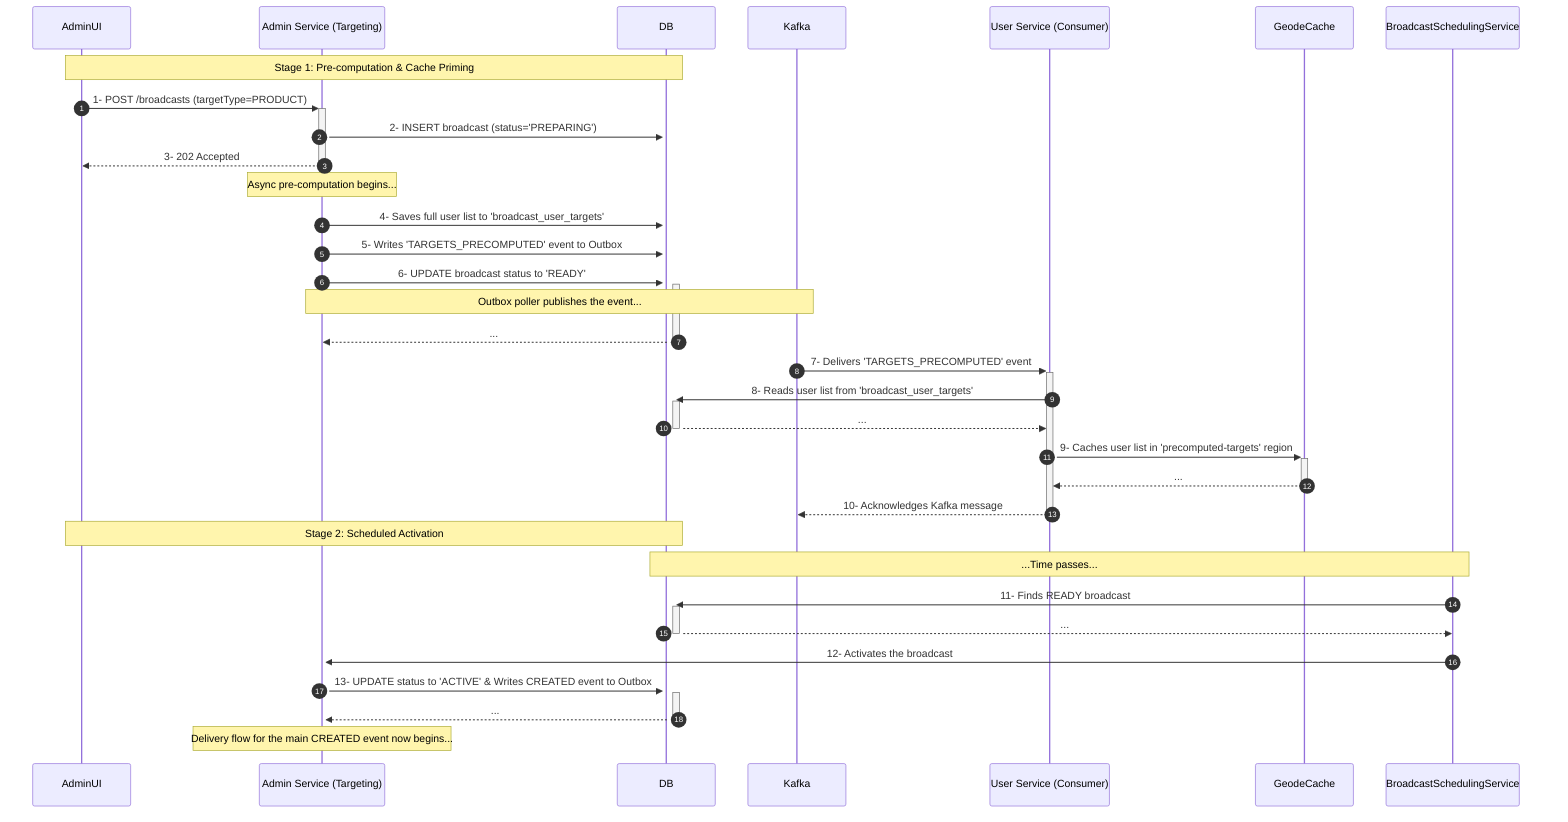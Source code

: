 sequenceDiagram
    autonumber

    participant AdminUI
    participant AdminSvc as Admin Service (Targeting)
    participant DB
    participant Kafka
    participant UserSvc as User Service (Consumer)
    participant GeodeCache
    participant Scheduler as BroadcastSchedulingService
    
    note over AdminUI, DB: Stage 1: Pre-computation & Cache Priming
    AdminUI->>+AdminSvc: 1- POST /broadcasts (targetType=PRODUCT)
    AdminSvc->>+DB: 2- INSERT broadcast (status='PREPARING')
    AdminSvc-->>-AdminUI: 3- 202 Accepted

    note over AdminSvc: Async pre-computation begins...
    AdminSvc->>+DB: 4- Saves full user list to 'broadcast_user_targets'
    AdminSvc->>+DB: 5- Writes 'TARGETS_PRECOMPUTED' event to Outbox
    AdminSvc->>+DB: 6- UPDATE broadcast status to 'READY'
    
    note over AdminSvc, Kafka: Outbox poller publishes the event...
    DB-->>-AdminSvc: ...
    
    Kafka->>+UserSvc: 7- Delivers 'TARGETS_PRECOMPUTED' event
    UserSvc->>+DB: 8- Reads user list from 'broadcast_user_targets'
    DB-->>-UserSvc: ...
    UserSvc->>+GeodeCache: 9- Caches user list in 'precomputed-targets' region
    GeodeCache-->>-UserSvc: ...
    UserSvc-->>-Kafka: 10- Acknowledges Kafka message

    note over AdminUI, DB: Stage 2: Scheduled Activation
    note over Scheduler, DB: ...Time passes...
    Scheduler->>+DB: 11- Finds READY broadcast
    DB-->>-Scheduler: ...
    
    Scheduler->>+AdminSvc: 12- Activates the broadcast
    AdminSvc->>+DB: 13- UPDATE status to 'ACTIVE' & Writes CREATED event to Outbox
    DB-->>-AdminSvc: ...
    note over AdminSvc: Delivery flow for the main CREATED event now begins...